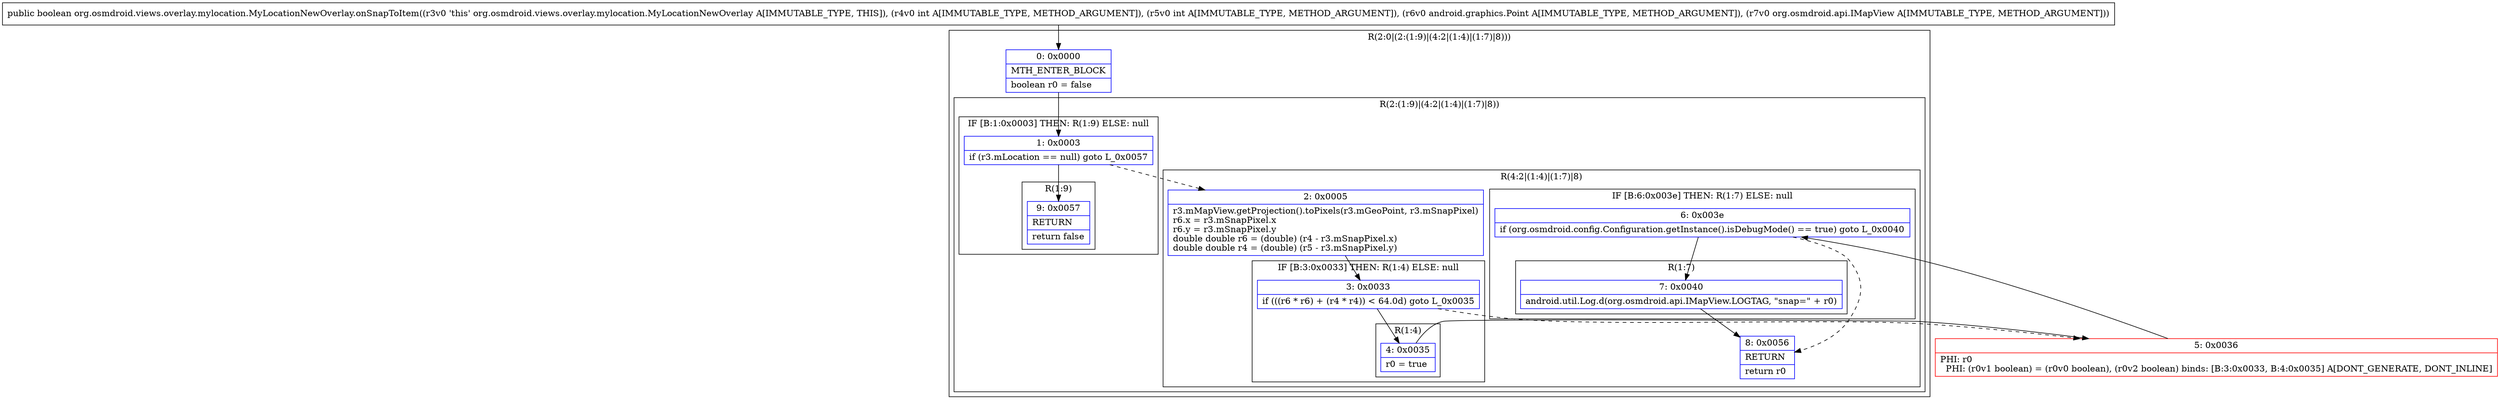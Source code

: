 digraph "CFG fororg.osmdroid.views.overlay.mylocation.MyLocationNewOverlay.onSnapToItem(IILandroid\/graphics\/Point;Lorg\/osmdroid\/api\/IMapView;)Z" {
subgraph cluster_Region_1198449972 {
label = "R(2:0|(2:(1:9)|(4:2|(1:4)|(1:7)|8)))";
node [shape=record,color=blue];
Node_0 [shape=record,label="{0\:\ 0x0000|MTH_ENTER_BLOCK\l|boolean r0 = false\l}"];
subgraph cluster_Region_1110313637 {
label = "R(2:(1:9)|(4:2|(1:4)|(1:7)|8))";
node [shape=record,color=blue];
subgraph cluster_IfRegion_456342525 {
label = "IF [B:1:0x0003] THEN: R(1:9) ELSE: null";
node [shape=record,color=blue];
Node_1 [shape=record,label="{1\:\ 0x0003|if (r3.mLocation == null) goto L_0x0057\l}"];
subgraph cluster_Region_853174676 {
label = "R(1:9)";
node [shape=record,color=blue];
Node_9 [shape=record,label="{9\:\ 0x0057|RETURN\l|return false\l}"];
}
}
subgraph cluster_Region_1960247361 {
label = "R(4:2|(1:4)|(1:7)|8)";
node [shape=record,color=blue];
Node_2 [shape=record,label="{2\:\ 0x0005|r3.mMapView.getProjection().toPixels(r3.mGeoPoint, r3.mSnapPixel)\lr6.x = r3.mSnapPixel.x\lr6.y = r3.mSnapPixel.y\ldouble double r6 = (double) (r4 \- r3.mSnapPixel.x)\ldouble double r4 = (double) (r5 \- r3.mSnapPixel.y)\l}"];
subgraph cluster_IfRegion_1142951082 {
label = "IF [B:3:0x0033] THEN: R(1:4) ELSE: null";
node [shape=record,color=blue];
Node_3 [shape=record,label="{3\:\ 0x0033|if (((r6 * r6) + (r4 * r4)) \< 64.0d) goto L_0x0035\l}"];
subgraph cluster_Region_185615352 {
label = "R(1:4)";
node [shape=record,color=blue];
Node_4 [shape=record,label="{4\:\ 0x0035|r0 = true\l}"];
}
}
subgraph cluster_IfRegion_1662722838 {
label = "IF [B:6:0x003e] THEN: R(1:7) ELSE: null";
node [shape=record,color=blue];
Node_6 [shape=record,label="{6\:\ 0x003e|if (org.osmdroid.config.Configuration.getInstance().isDebugMode() == true) goto L_0x0040\l}"];
subgraph cluster_Region_1243817659 {
label = "R(1:7)";
node [shape=record,color=blue];
Node_7 [shape=record,label="{7\:\ 0x0040|android.util.Log.d(org.osmdroid.api.IMapView.LOGTAG, \"snap=\" + r0)\l}"];
}
}
Node_8 [shape=record,label="{8\:\ 0x0056|RETURN\l|return r0\l}"];
}
}
}
Node_5 [shape=record,color=red,label="{5\:\ 0x0036|PHI: r0 \l  PHI: (r0v1 boolean) = (r0v0 boolean), (r0v2 boolean) binds: [B:3:0x0033, B:4:0x0035] A[DONT_GENERATE, DONT_INLINE]\l}"];
MethodNode[shape=record,label="{public boolean org.osmdroid.views.overlay.mylocation.MyLocationNewOverlay.onSnapToItem((r3v0 'this' org.osmdroid.views.overlay.mylocation.MyLocationNewOverlay A[IMMUTABLE_TYPE, THIS]), (r4v0 int A[IMMUTABLE_TYPE, METHOD_ARGUMENT]), (r5v0 int A[IMMUTABLE_TYPE, METHOD_ARGUMENT]), (r6v0 android.graphics.Point A[IMMUTABLE_TYPE, METHOD_ARGUMENT]), (r7v0 org.osmdroid.api.IMapView A[IMMUTABLE_TYPE, METHOD_ARGUMENT])) }"];
MethodNode -> Node_0;
Node_0 -> Node_1;
Node_1 -> Node_2[style=dashed];
Node_1 -> Node_9;
Node_2 -> Node_3;
Node_3 -> Node_4;
Node_3 -> Node_5[style=dashed];
Node_4 -> Node_5;
Node_6 -> Node_7;
Node_6 -> Node_8[style=dashed];
Node_7 -> Node_8;
Node_5 -> Node_6;
}

